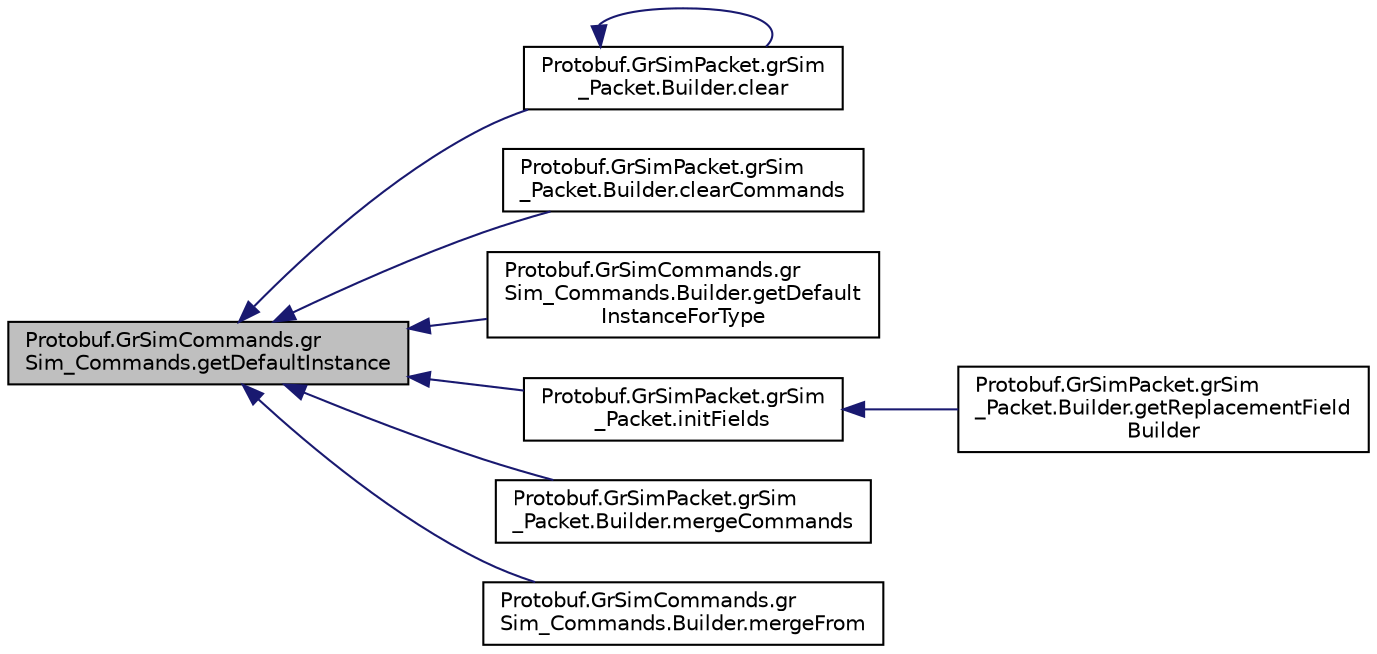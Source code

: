 digraph "Protobuf.GrSimCommands.grSim_Commands.getDefaultInstance"
{
 // INTERACTIVE_SVG=YES
  edge [fontname="Helvetica",fontsize="10",labelfontname="Helvetica",labelfontsize="10"];
  node [fontname="Helvetica",fontsize="10",shape=record];
  rankdir="LR";
  Node1 [label="Protobuf.GrSimCommands.gr\lSim_Commands.getDefaultInstance",height=0.2,width=0.4,color="black", fillcolor="grey75", style="filled", fontcolor="black"];
  Node1 -> Node2 [dir="back",color="midnightblue",fontsize="10",style="solid",fontname="Helvetica"];
  Node2 [label="Protobuf.GrSimPacket.grSim\l_Packet.Builder.clear",height=0.2,width=0.4,color="black", fillcolor="white", style="filled",URL="$da/da7/class_protobuf_1_1_gr_sim_packet_1_1gr_sim___packet_1_1_builder.html#a425f246f1e4554286e2b022391321eb1"];
  Node2 -> Node2 [dir="back",color="midnightblue",fontsize="10",style="solid",fontname="Helvetica"];
  Node1 -> Node3 [dir="back",color="midnightblue",fontsize="10",style="solid",fontname="Helvetica"];
  Node3 [label="Protobuf.GrSimPacket.grSim\l_Packet.Builder.clearCommands",height=0.2,width=0.4,color="black", fillcolor="white", style="filled",URL="$da/da7/class_protobuf_1_1_gr_sim_packet_1_1gr_sim___packet_1_1_builder.html#a8acfe5b441f79cc4627bea0f8afef2f4"];
  Node1 -> Node4 [dir="back",color="midnightblue",fontsize="10",style="solid",fontname="Helvetica"];
  Node4 [label="Protobuf.GrSimCommands.gr\lSim_Commands.Builder.getDefault\lInstanceForType",height=0.2,width=0.4,color="black", fillcolor="white", style="filled",URL="$d6/db7/class_protobuf_1_1_gr_sim_commands_1_1gr_sim___commands_1_1_builder.html#a6e750b9936850d2571b91b0b8ee2cbc7"];
  Node1 -> Node5 [dir="back",color="midnightblue",fontsize="10",style="solid",fontname="Helvetica"];
  Node5 [label="Protobuf.GrSimPacket.grSim\l_Packet.initFields",height=0.2,width=0.4,color="black", fillcolor="white", style="filled",URL="$db/d90/class_protobuf_1_1_gr_sim_packet_1_1gr_sim___packet.html#a6c932bbcc386b557f4499a8d6ebabefc"];
  Node5 -> Node6 [dir="back",color="midnightblue",fontsize="10",style="solid",fontname="Helvetica"];
  Node6 [label="Protobuf.GrSimPacket.grSim\l_Packet.Builder.getReplacementField\lBuilder",height=0.2,width=0.4,color="black", fillcolor="white", style="filled",URL="$da/da7/class_protobuf_1_1_gr_sim_packet_1_1gr_sim___packet_1_1_builder.html#a2018d396847921968502d0f92171dbc0"];
  Node1 -> Node7 [dir="back",color="midnightblue",fontsize="10",style="solid",fontname="Helvetica"];
  Node7 [label="Protobuf.GrSimPacket.grSim\l_Packet.Builder.mergeCommands",height=0.2,width=0.4,color="black", fillcolor="white", style="filled",URL="$da/da7/class_protobuf_1_1_gr_sim_packet_1_1gr_sim___packet_1_1_builder.html#addf117636f07be1d09546aa4087d98b9"];
  Node1 -> Node8 [dir="back",color="midnightblue",fontsize="10",style="solid",fontname="Helvetica"];
  Node8 [label="Protobuf.GrSimCommands.gr\lSim_Commands.Builder.mergeFrom",height=0.2,width=0.4,color="black", fillcolor="white", style="filled",URL="$d6/db7/class_protobuf_1_1_gr_sim_commands_1_1gr_sim___commands_1_1_builder.html#a53b07847bd645635a38bf3dbb869e49c"];
}
